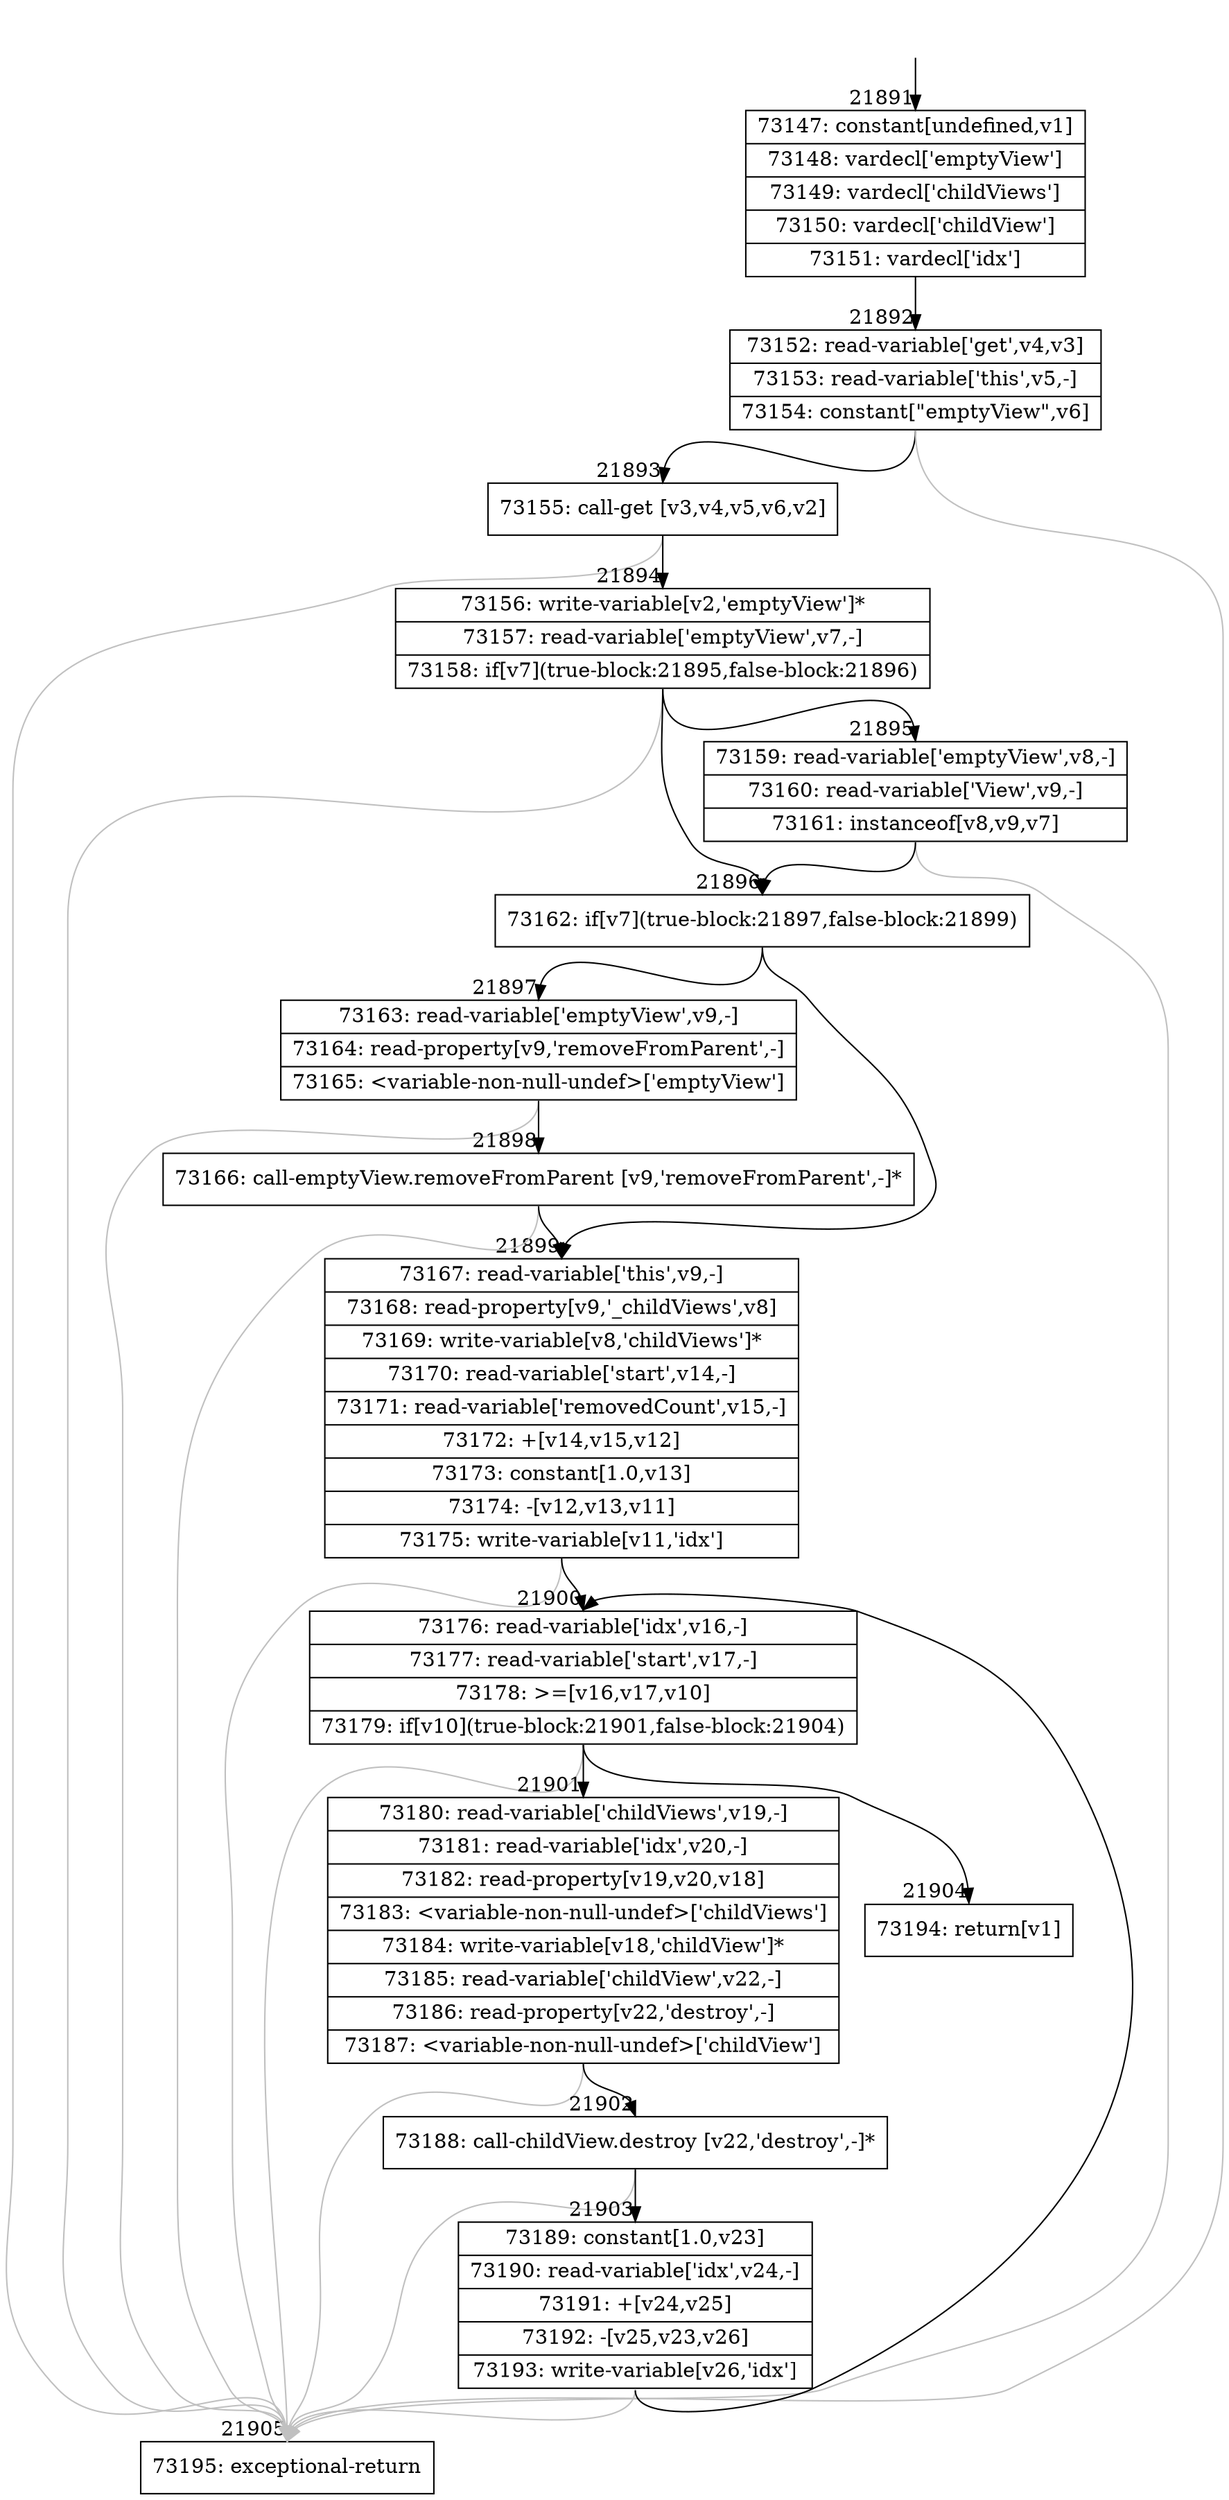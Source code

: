 digraph {
rankdir="TD"
BB_entry1915[shape=none,label=""];
BB_entry1915 -> BB21891 [tailport=s, headport=n, headlabel="    21891"]
BB21891 [shape=record label="{73147: constant[undefined,v1]|73148: vardecl['emptyView']|73149: vardecl['childViews']|73150: vardecl['childView']|73151: vardecl['idx']}" ] 
BB21891 -> BB21892 [tailport=s, headport=n, headlabel="      21892"]
BB21892 [shape=record label="{73152: read-variable['get',v4,v3]|73153: read-variable['this',v5,-]|73154: constant[\"emptyView\",v6]}" ] 
BB21892 -> BB21893 [tailport=s, headport=n, headlabel="      21893"]
BB21892 -> BB21905 [tailport=s, headport=n, color=gray, headlabel="      21905"]
BB21893 [shape=record label="{73155: call-get [v3,v4,v5,v6,v2]}" ] 
BB21893 -> BB21894 [tailport=s, headport=n, headlabel="      21894"]
BB21893 -> BB21905 [tailport=s, headport=n, color=gray]
BB21894 [shape=record label="{73156: write-variable[v2,'emptyView']*|73157: read-variable['emptyView',v7,-]|73158: if[v7](true-block:21895,false-block:21896)}" ] 
BB21894 -> BB21896 [tailport=s, headport=n, headlabel="      21896"]
BB21894 -> BB21895 [tailport=s, headport=n, headlabel="      21895"]
BB21894 -> BB21905 [tailport=s, headport=n, color=gray]
BB21895 [shape=record label="{73159: read-variable['emptyView',v8,-]|73160: read-variable['View',v9,-]|73161: instanceof[v8,v9,v7]}" ] 
BB21895 -> BB21896 [tailport=s, headport=n]
BB21895 -> BB21905 [tailport=s, headport=n, color=gray]
BB21896 [shape=record label="{73162: if[v7](true-block:21897,false-block:21899)}" ] 
BB21896 -> BB21897 [tailport=s, headport=n, headlabel="      21897"]
BB21896 -> BB21899 [tailport=s, headport=n, headlabel="      21899"]
BB21897 [shape=record label="{73163: read-variable['emptyView',v9,-]|73164: read-property[v9,'removeFromParent',-]|73165: \<variable-non-null-undef\>['emptyView']}" ] 
BB21897 -> BB21898 [tailport=s, headport=n, headlabel="      21898"]
BB21897 -> BB21905 [tailport=s, headport=n, color=gray]
BB21898 [shape=record label="{73166: call-emptyView.removeFromParent [v9,'removeFromParent',-]*}" ] 
BB21898 -> BB21899 [tailport=s, headport=n]
BB21898 -> BB21905 [tailport=s, headport=n, color=gray]
BB21899 [shape=record label="{73167: read-variable['this',v9,-]|73168: read-property[v9,'_childViews',v8]|73169: write-variable[v8,'childViews']*|73170: read-variable['start',v14,-]|73171: read-variable['removedCount',v15,-]|73172: +[v14,v15,v12]|73173: constant[1.0,v13]|73174: -[v12,v13,v11]|73175: write-variable[v11,'idx']}" ] 
BB21899 -> BB21900 [tailport=s, headport=n, headlabel="      21900"]
BB21899 -> BB21905 [tailport=s, headport=n, color=gray]
BB21900 [shape=record label="{73176: read-variable['idx',v16,-]|73177: read-variable['start',v17,-]|73178: \>=[v16,v17,v10]|73179: if[v10](true-block:21901,false-block:21904)}" ] 
BB21900 -> BB21901 [tailport=s, headport=n, headlabel="      21901"]
BB21900 -> BB21904 [tailport=s, headport=n, headlabel="      21904"]
BB21900 -> BB21905 [tailport=s, headport=n, color=gray]
BB21901 [shape=record label="{73180: read-variable['childViews',v19,-]|73181: read-variable['idx',v20,-]|73182: read-property[v19,v20,v18]|73183: \<variable-non-null-undef\>['childViews']|73184: write-variable[v18,'childView']*|73185: read-variable['childView',v22,-]|73186: read-property[v22,'destroy',-]|73187: \<variable-non-null-undef\>['childView']}" ] 
BB21901 -> BB21902 [tailport=s, headport=n, headlabel="      21902"]
BB21901 -> BB21905 [tailport=s, headport=n, color=gray]
BB21902 [shape=record label="{73188: call-childView.destroy [v22,'destroy',-]*}" ] 
BB21902 -> BB21903 [tailport=s, headport=n, headlabel="      21903"]
BB21902 -> BB21905 [tailport=s, headport=n, color=gray]
BB21903 [shape=record label="{73189: constant[1.0,v23]|73190: read-variable['idx',v24,-]|73191: +[v24,v25]|73192: -[v25,v23,v26]|73193: write-variable[v26,'idx']}" ] 
BB21903 -> BB21900 [tailport=s, headport=n]
BB21903 -> BB21905 [tailport=s, headport=n, color=gray]
BB21904 [shape=record label="{73194: return[v1]}" ] 
BB21905 [shape=record label="{73195: exceptional-return}" ] 
//#$~ 41159
}
